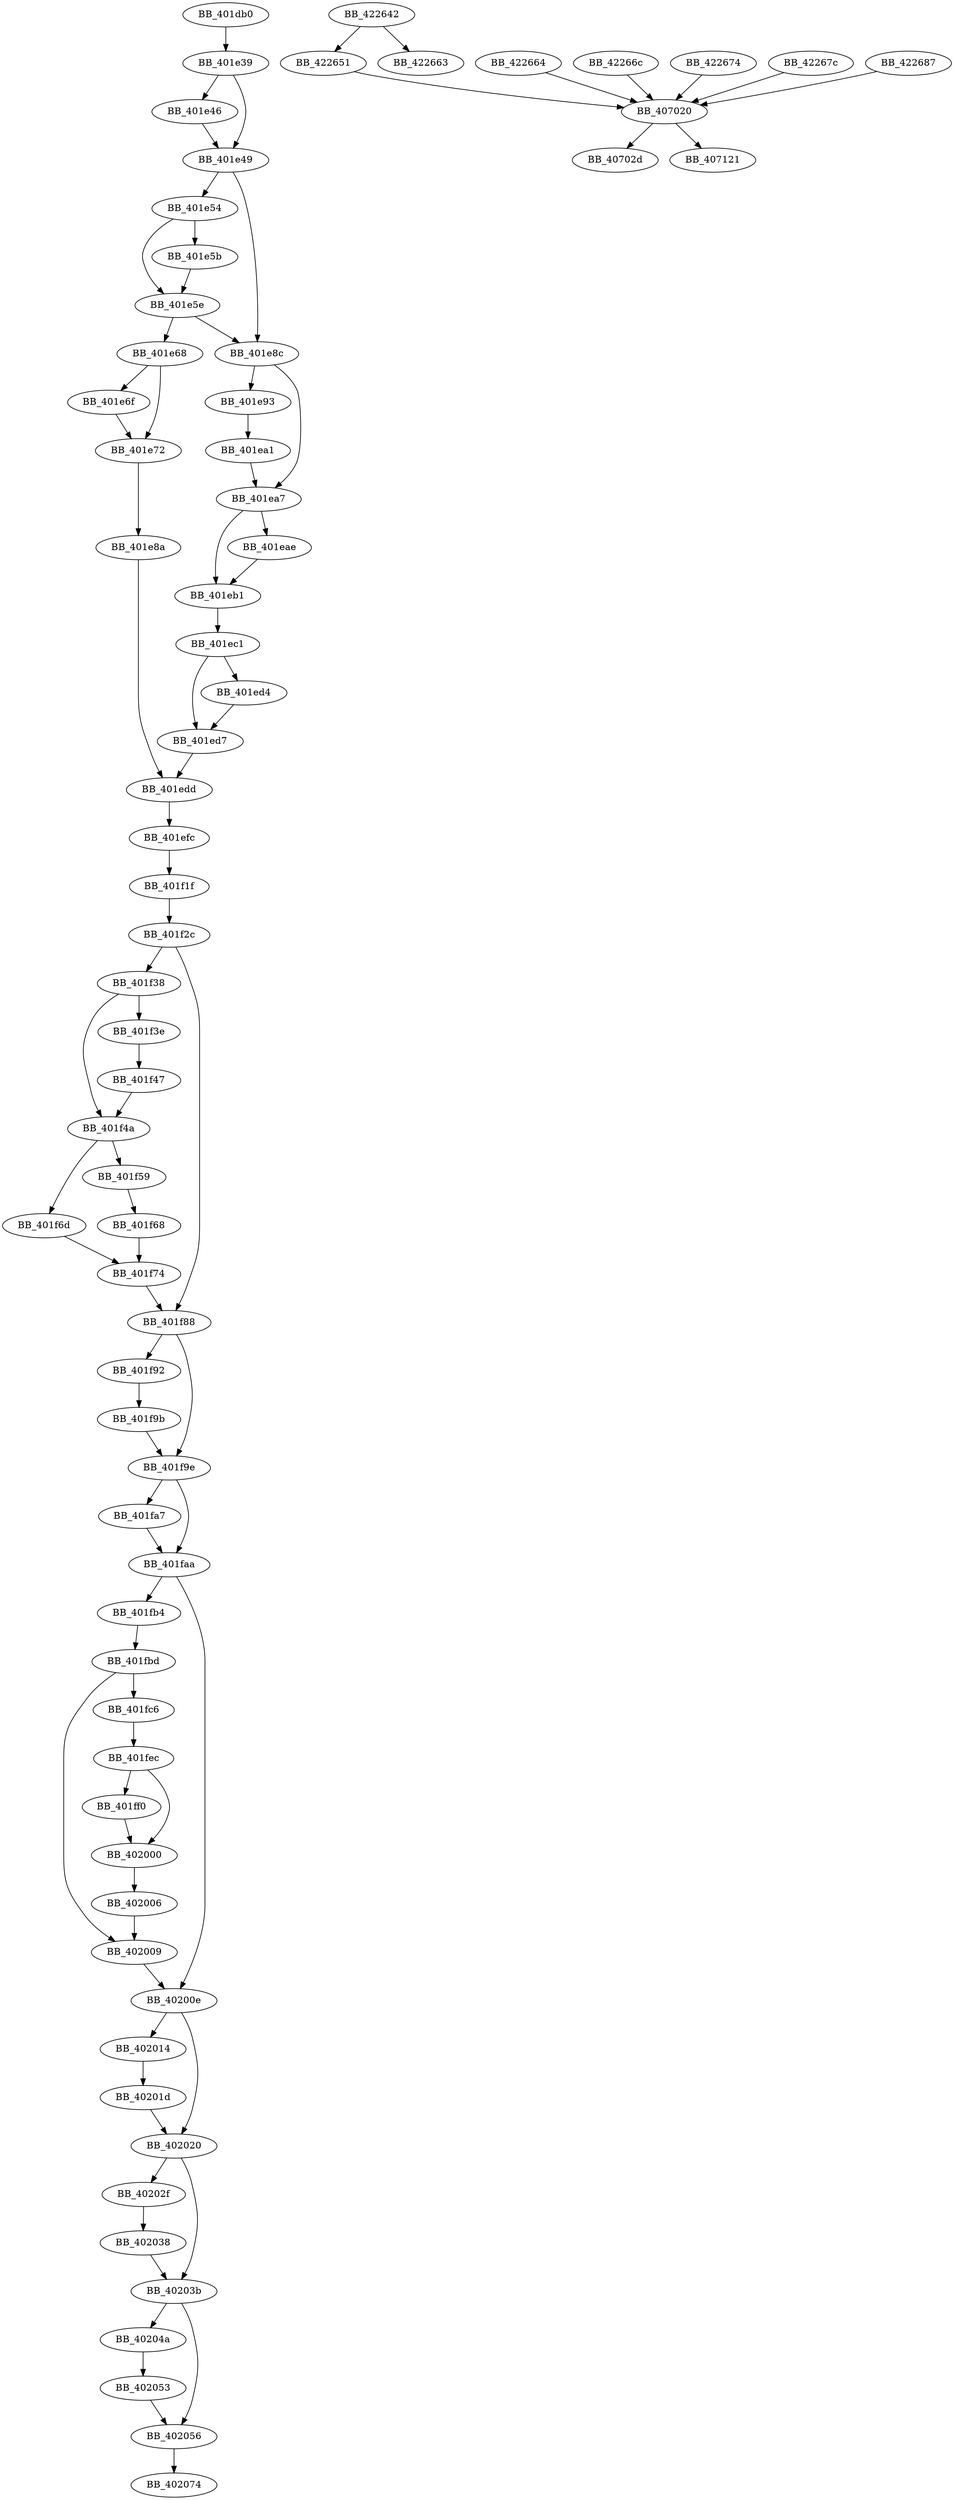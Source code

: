 DiGraph sub_401DB0{
BB_401db0->BB_401e39
BB_401e39->BB_401e46
BB_401e39->BB_401e49
BB_401e46->BB_401e49
BB_401e49->BB_401e54
BB_401e49->BB_401e8c
BB_401e54->BB_401e5b
BB_401e54->BB_401e5e
BB_401e5b->BB_401e5e
BB_401e5e->BB_401e68
BB_401e5e->BB_401e8c
BB_401e68->BB_401e6f
BB_401e68->BB_401e72
BB_401e6f->BB_401e72
BB_401e72->BB_401e8a
BB_401e8a->BB_401edd
BB_401e8c->BB_401e93
BB_401e8c->BB_401ea7
BB_401e93->BB_401ea1
BB_401ea1->BB_401ea7
BB_401ea7->BB_401eae
BB_401ea7->BB_401eb1
BB_401eae->BB_401eb1
BB_401eb1->BB_401ec1
BB_401ec1->BB_401ed4
BB_401ec1->BB_401ed7
BB_401ed4->BB_401ed7
BB_401ed7->BB_401edd
BB_401edd->BB_401efc
BB_401efc->BB_401f1f
BB_401f1f->BB_401f2c
BB_401f2c->BB_401f38
BB_401f2c->BB_401f88
BB_401f38->BB_401f3e
BB_401f38->BB_401f4a
BB_401f3e->BB_401f47
BB_401f47->BB_401f4a
BB_401f4a->BB_401f59
BB_401f4a->BB_401f6d
BB_401f59->BB_401f68
BB_401f68->BB_401f74
BB_401f6d->BB_401f74
BB_401f74->BB_401f88
BB_401f88->BB_401f92
BB_401f88->BB_401f9e
BB_401f92->BB_401f9b
BB_401f9b->BB_401f9e
BB_401f9e->BB_401fa7
BB_401f9e->BB_401faa
BB_401fa7->BB_401faa
BB_401faa->BB_401fb4
BB_401faa->BB_40200e
BB_401fb4->BB_401fbd
BB_401fbd->BB_401fc6
BB_401fbd->BB_402009
BB_401fc6->BB_401fec
BB_401fec->BB_401ff0
BB_401fec->BB_402000
BB_401ff0->BB_402000
BB_402000->BB_402006
BB_402006->BB_402009
BB_402009->BB_40200e
BB_40200e->BB_402014
BB_40200e->BB_402020
BB_402014->BB_40201d
BB_40201d->BB_402020
BB_402020->BB_40202f
BB_402020->BB_40203b
BB_40202f->BB_402038
BB_402038->BB_40203b
BB_40203b->BB_40204a
BB_40203b->BB_402056
BB_40204a->BB_402053
BB_402053->BB_402056
BB_402056->BB_402074
BB_407020->BB_40702d
BB_407020->BB_407121
BB_422642->BB_422651
BB_422642->BB_422663
BB_422651->BB_407020
BB_422664->BB_407020
BB_42266c->BB_407020
BB_422674->BB_407020
BB_42267c->BB_407020
BB_422687->BB_407020
}
